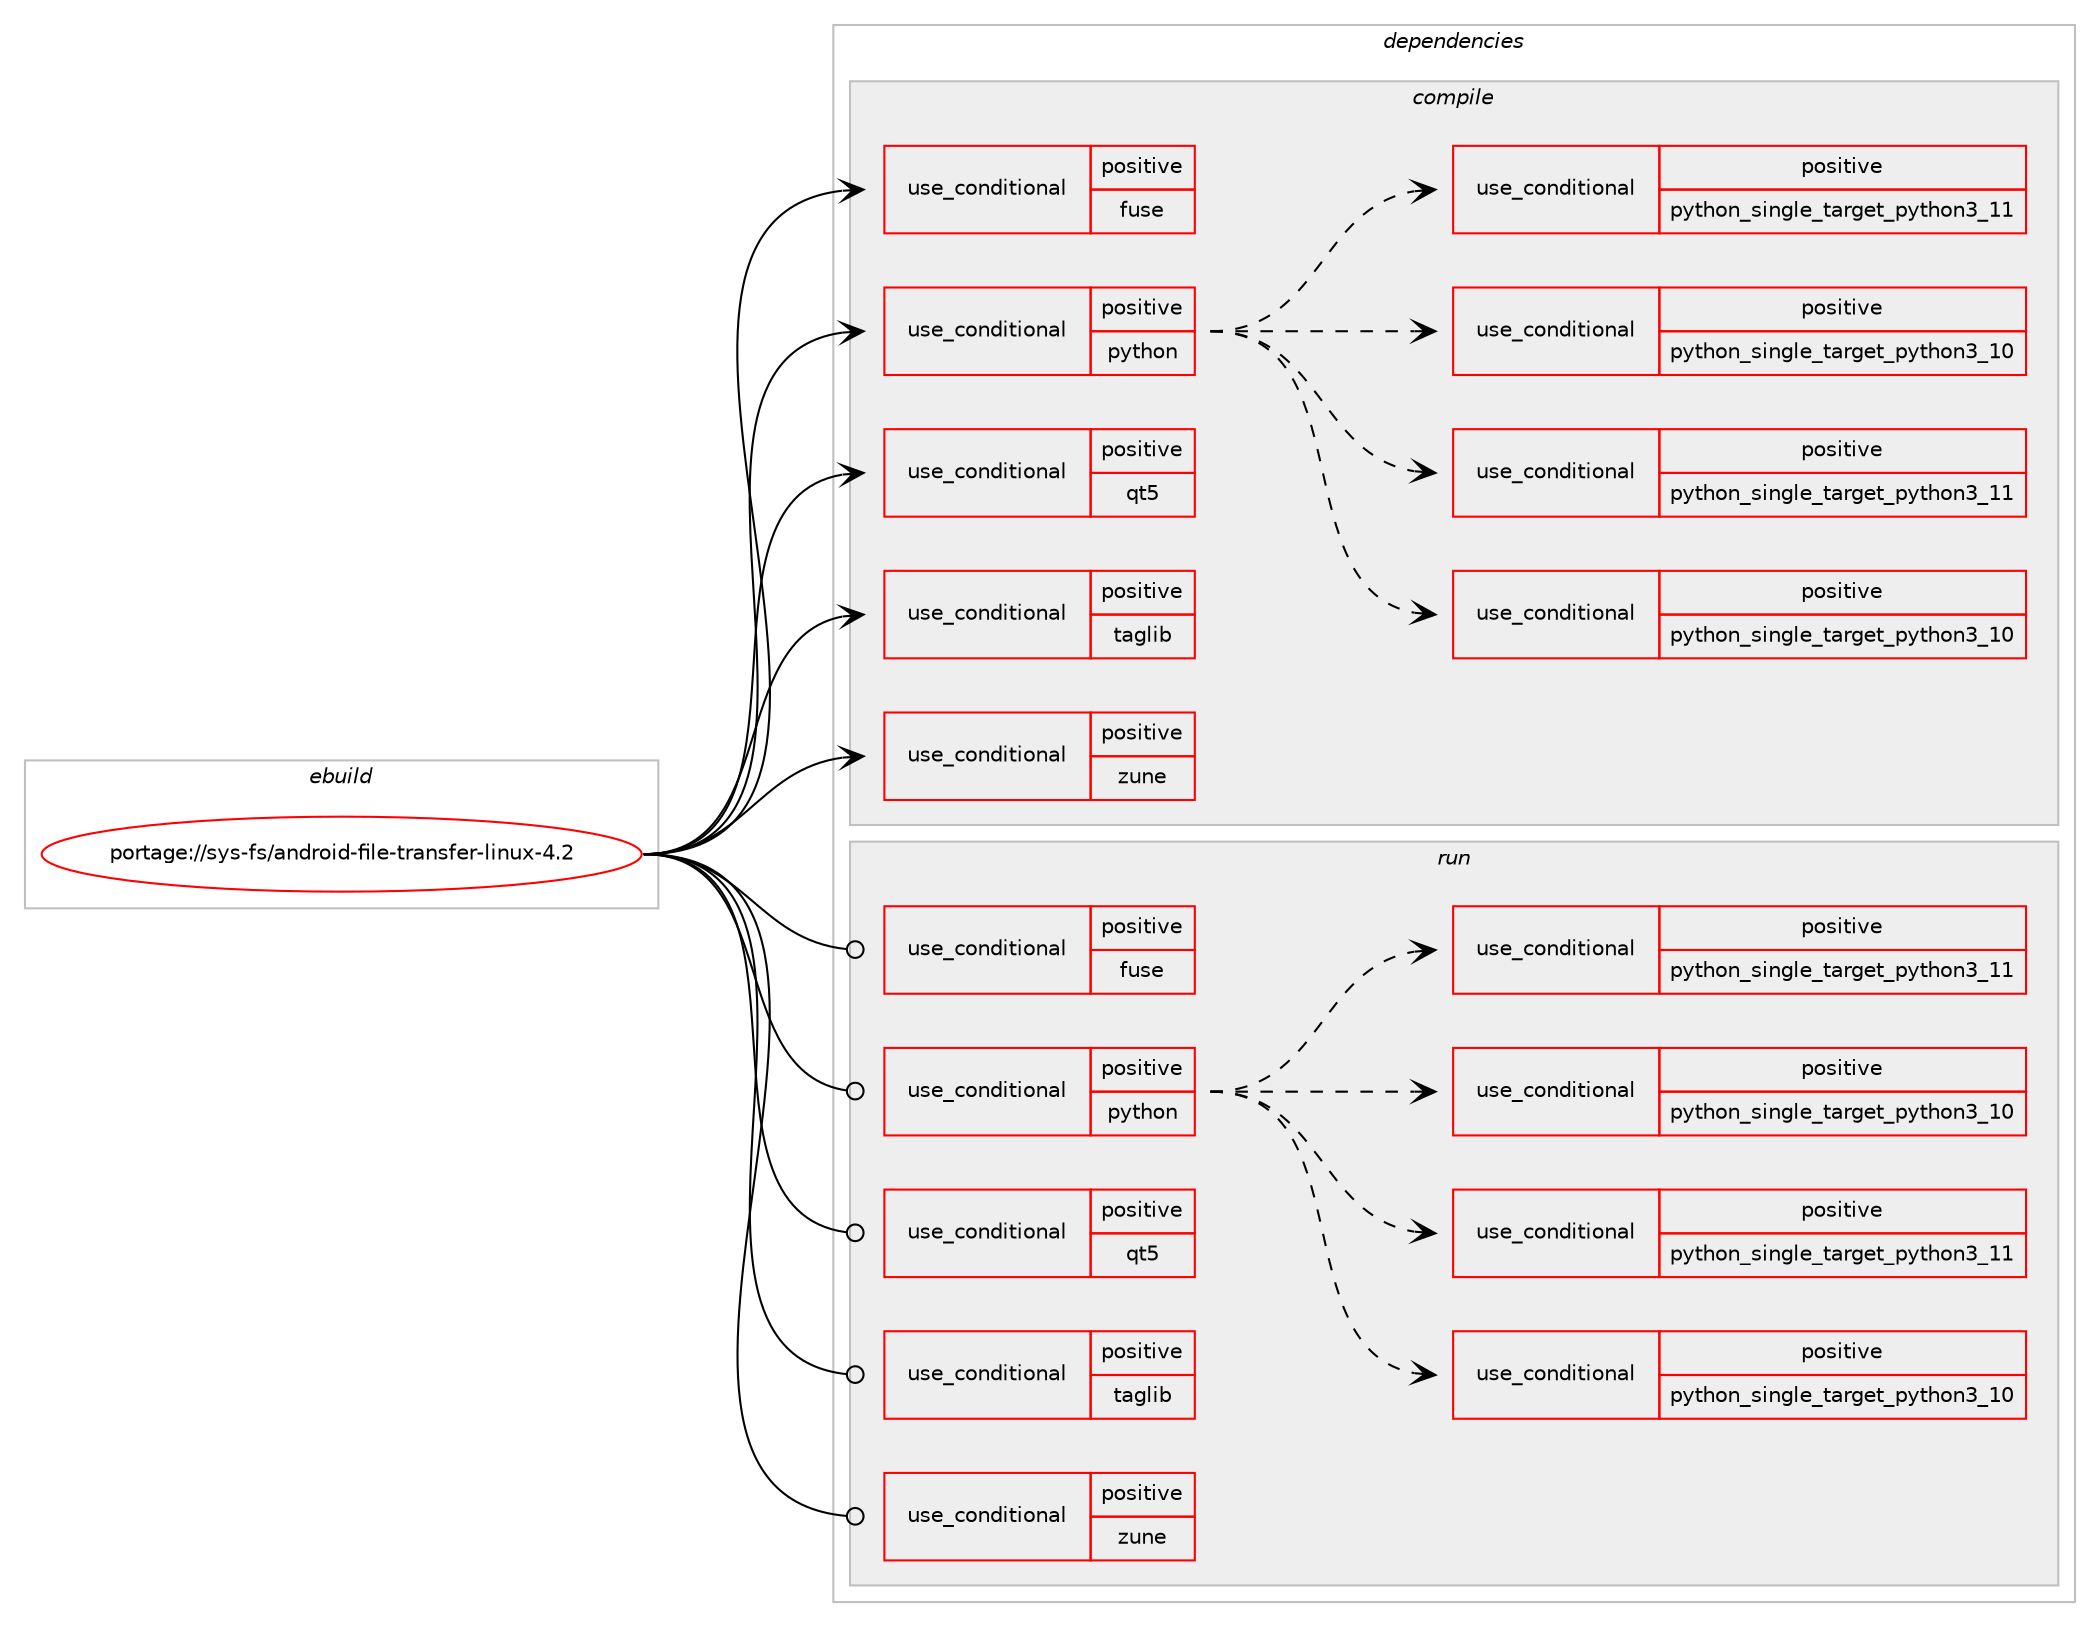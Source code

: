 digraph prolog {

# *************
# Graph options
# *************

newrank=true;
concentrate=true;
compound=true;
graph [rankdir=LR,fontname=Helvetica,fontsize=10,ranksep=1.5];#, ranksep=2.5, nodesep=0.2];
edge  [arrowhead=vee];
node  [fontname=Helvetica,fontsize=10];

# **********
# The ebuild
# **********

subgraph cluster_leftcol {
color=gray;
rank=same;
label=<<i>ebuild</i>>;
id [label="portage://sys-fs/android-file-transfer-linux-4.2", color=red, width=4, href="../sys-fs/android-file-transfer-linux-4.2.svg"];
}

# ****************
# The dependencies
# ****************

subgraph cluster_midcol {
color=gray;
label=<<i>dependencies</i>>;
subgraph cluster_compile {
fillcolor="#eeeeee";
style=filled;
label=<<i>compile</i>>;
subgraph cond113030 {
dependency218400 [label=<<TABLE BORDER="0" CELLBORDER="1" CELLSPACING="0" CELLPADDING="4"><TR><TD ROWSPAN="3" CELLPADDING="10">use_conditional</TD></TR><TR><TD>positive</TD></TR><TR><TD>fuse</TD></TR></TABLE>>, shape=none, color=red];
# *** BEGIN UNKNOWN DEPENDENCY TYPE (TODO) ***
# dependency218400 -> package_dependency(portage://sys-fs/android-file-transfer-linux-4.2,install,no,sys-fs,fuse,none,[,,],[slot(0)],[])
# *** END UNKNOWN DEPENDENCY TYPE (TODO) ***

}
id:e -> dependency218400:w [weight=20,style="solid",arrowhead="vee"];
subgraph cond113031 {
dependency218401 [label=<<TABLE BORDER="0" CELLBORDER="1" CELLSPACING="0" CELLPADDING="4"><TR><TD ROWSPAN="3" CELLPADDING="10">use_conditional</TD></TR><TR><TD>positive</TD></TR><TR><TD>python</TD></TR></TABLE>>, shape=none, color=red];
subgraph cond113032 {
dependency218402 [label=<<TABLE BORDER="0" CELLBORDER="1" CELLSPACING="0" CELLPADDING="4"><TR><TD ROWSPAN="3" CELLPADDING="10">use_conditional</TD></TR><TR><TD>positive</TD></TR><TR><TD>python_single_target_python3_10</TD></TR></TABLE>>, shape=none, color=red];
# *** BEGIN UNKNOWN DEPENDENCY TYPE (TODO) ***
# dependency218402 -> package_dependency(portage://sys-fs/android-file-transfer-linux-4.2,install,no,dev-lang,python,none,[,,],[slot(3.10)],[])
# *** END UNKNOWN DEPENDENCY TYPE (TODO) ***

}
dependency218401:e -> dependency218402:w [weight=20,style="dashed",arrowhead="vee"];
subgraph cond113033 {
dependency218403 [label=<<TABLE BORDER="0" CELLBORDER="1" CELLSPACING="0" CELLPADDING="4"><TR><TD ROWSPAN="3" CELLPADDING="10">use_conditional</TD></TR><TR><TD>positive</TD></TR><TR><TD>python_single_target_python3_11</TD></TR></TABLE>>, shape=none, color=red];
# *** BEGIN UNKNOWN DEPENDENCY TYPE (TODO) ***
# dependency218403 -> package_dependency(portage://sys-fs/android-file-transfer-linux-4.2,install,no,dev-lang,python,none,[,,],[slot(3.11)],[])
# *** END UNKNOWN DEPENDENCY TYPE (TODO) ***

}
dependency218401:e -> dependency218403:w [weight=20,style="dashed",arrowhead="vee"];
subgraph cond113034 {
dependency218404 [label=<<TABLE BORDER="0" CELLBORDER="1" CELLSPACING="0" CELLPADDING="4"><TR><TD ROWSPAN="3" CELLPADDING="10">use_conditional</TD></TR><TR><TD>positive</TD></TR><TR><TD>python_single_target_python3_10</TD></TR></TABLE>>, shape=none, color=red];
# *** BEGIN UNKNOWN DEPENDENCY TYPE (TODO) ***
# dependency218404 -> package_dependency(portage://sys-fs/android-file-transfer-linux-4.2,install,no,dev-python,pybind11,none,[,,],[],[use(enable(python_targets_python3_10),negative)])
# *** END UNKNOWN DEPENDENCY TYPE (TODO) ***

}
dependency218401:e -> dependency218404:w [weight=20,style="dashed",arrowhead="vee"];
subgraph cond113035 {
dependency218405 [label=<<TABLE BORDER="0" CELLBORDER="1" CELLSPACING="0" CELLPADDING="4"><TR><TD ROWSPAN="3" CELLPADDING="10">use_conditional</TD></TR><TR><TD>positive</TD></TR><TR><TD>python_single_target_python3_11</TD></TR></TABLE>>, shape=none, color=red];
# *** BEGIN UNKNOWN DEPENDENCY TYPE (TODO) ***
# dependency218405 -> package_dependency(portage://sys-fs/android-file-transfer-linux-4.2,install,no,dev-python,pybind11,none,[,,],[],[use(enable(python_targets_python3_11),negative)])
# *** END UNKNOWN DEPENDENCY TYPE (TODO) ***

}
dependency218401:e -> dependency218405:w [weight=20,style="dashed",arrowhead="vee"];
}
id:e -> dependency218401:w [weight=20,style="solid",arrowhead="vee"];
subgraph cond113036 {
dependency218406 [label=<<TABLE BORDER="0" CELLBORDER="1" CELLSPACING="0" CELLPADDING="4"><TR><TD ROWSPAN="3" CELLPADDING="10">use_conditional</TD></TR><TR><TD>positive</TD></TR><TR><TD>qt5</TD></TR></TABLE>>, shape=none, color=red];
# *** BEGIN UNKNOWN DEPENDENCY TYPE (TODO) ***
# dependency218406 -> package_dependency(portage://sys-fs/android-file-transfer-linux-4.2,install,no,dev-qt,qtcore,none,[,,],[slot(5)],[])
# *** END UNKNOWN DEPENDENCY TYPE (TODO) ***

# *** BEGIN UNKNOWN DEPENDENCY TYPE (TODO) ***
# dependency218406 -> package_dependency(portage://sys-fs/android-file-transfer-linux-4.2,install,no,dev-qt,qtgui,none,[,,],[slot(5)],[])
# *** END UNKNOWN DEPENDENCY TYPE (TODO) ***

# *** BEGIN UNKNOWN DEPENDENCY TYPE (TODO) ***
# dependency218406 -> package_dependency(portage://sys-fs/android-file-transfer-linux-4.2,install,no,dev-qt,qtnetwork,none,[,,],[slot(5)],[])
# *** END UNKNOWN DEPENDENCY TYPE (TODO) ***

# *** BEGIN UNKNOWN DEPENDENCY TYPE (TODO) ***
# dependency218406 -> package_dependency(portage://sys-fs/android-file-transfer-linux-4.2,install,no,dev-qt,qtwidgets,none,[,,],[slot(5)],[])
# *** END UNKNOWN DEPENDENCY TYPE (TODO) ***

}
id:e -> dependency218406:w [weight=20,style="solid",arrowhead="vee"];
subgraph cond113037 {
dependency218407 [label=<<TABLE BORDER="0" CELLBORDER="1" CELLSPACING="0" CELLPADDING="4"><TR><TD ROWSPAN="3" CELLPADDING="10">use_conditional</TD></TR><TR><TD>positive</TD></TR><TR><TD>taglib</TD></TR></TABLE>>, shape=none, color=red];
# *** BEGIN UNKNOWN DEPENDENCY TYPE (TODO) ***
# dependency218407 -> package_dependency(portage://sys-fs/android-file-transfer-linux-4.2,install,no,media-libs,taglib,none,[,,],[],[])
# *** END UNKNOWN DEPENDENCY TYPE (TODO) ***

}
id:e -> dependency218407:w [weight=20,style="solid",arrowhead="vee"];
subgraph cond113038 {
dependency218408 [label=<<TABLE BORDER="0" CELLBORDER="1" CELLSPACING="0" CELLPADDING="4"><TR><TD ROWSPAN="3" CELLPADDING="10">use_conditional</TD></TR><TR><TD>positive</TD></TR><TR><TD>zune</TD></TR></TABLE>>, shape=none, color=red];
# *** BEGIN UNKNOWN DEPENDENCY TYPE (TODO) ***
# dependency218408 -> package_dependency(portage://sys-fs/android-file-transfer-linux-4.2,install,no,dev-libs,openssl,none,[,,],[slot(0),equal],[])
# *** END UNKNOWN DEPENDENCY TYPE (TODO) ***

}
id:e -> dependency218408:w [weight=20,style="solid",arrowhead="vee"];
# *** BEGIN UNKNOWN DEPENDENCY TYPE (TODO) ***
# id -> package_dependency(portage://sys-fs/android-file-transfer-linux-4.2,install,no,sys-apps,file,none,[,,],[],[])
# *** END UNKNOWN DEPENDENCY TYPE (TODO) ***

# *** BEGIN UNKNOWN DEPENDENCY TYPE (TODO) ***
# id -> package_dependency(portage://sys-fs/android-file-transfer-linux-4.2,install,no,sys-libs,readline,none,[,,],[slot(0),equal],[])
# *** END UNKNOWN DEPENDENCY TYPE (TODO) ***

}
subgraph cluster_compileandrun {
fillcolor="#eeeeee";
style=filled;
label=<<i>compile and run</i>>;
}
subgraph cluster_run {
fillcolor="#eeeeee";
style=filled;
label=<<i>run</i>>;
subgraph cond113039 {
dependency218409 [label=<<TABLE BORDER="0" CELLBORDER="1" CELLSPACING="0" CELLPADDING="4"><TR><TD ROWSPAN="3" CELLPADDING="10">use_conditional</TD></TR><TR><TD>positive</TD></TR><TR><TD>fuse</TD></TR></TABLE>>, shape=none, color=red];
# *** BEGIN UNKNOWN DEPENDENCY TYPE (TODO) ***
# dependency218409 -> package_dependency(portage://sys-fs/android-file-transfer-linux-4.2,run,no,sys-fs,fuse,none,[,,],[slot(0)],[])
# *** END UNKNOWN DEPENDENCY TYPE (TODO) ***

}
id:e -> dependency218409:w [weight=20,style="solid",arrowhead="odot"];
subgraph cond113040 {
dependency218410 [label=<<TABLE BORDER="0" CELLBORDER="1" CELLSPACING="0" CELLPADDING="4"><TR><TD ROWSPAN="3" CELLPADDING="10">use_conditional</TD></TR><TR><TD>positive</TD></TR><TR><TD>python</TD></TR></TABLE>>, shape=none, color=red];
subgraph cond113041 {
dependency218411 [label=<<TABLE BORDER="0" CELLBORDER="1" CELLSPACING="0" CELLPADDING="4"><TR><TD ROWSPAN="3" CELLPADDING="10">use_conditional</TD></TR><TR><TD>positive</TD></TR><TR><TD>python_single_target_python3_10</TD></TR></TABLE>>, shape=none, color=red];
# *** BEGIN UNKNOWN DEPENDENCY TYPE (TODO) ***
# dependency218411 -> package_dependency(portage://sys-fs/android-file-transfer-linux-4.2,run,no,dev-lang,python,none,[,,],[slot(3.10)],[])
# *** END UNKNOWN DEPENDENCY TYPE (TODO) ***

}
dependency218410:e -> dependency218411:w [weight=20,style="dashed",arrowhead="vee"];
subgraph cond113042 {
dependency218412 [label=<<TABLE BORDER="0" CELLBORDER="1" CELLSPACING="0" CELLPADDING="4"><TR><TD ROWSPAN="3" CELLPADDING="10">use_conditional</TD></TR><TR><TD>positive</TD></TR><TR><TD>python_single_target_python3_11</TD></TR></TABLE>>, shape=none, color=red];
# *** BEGIN UNKNOWN DEPENDENCY TYPE (TODO) ***
# dependency218412 -> package_dependency(portage://sys-fs/android-file-transfer-linux-4.2,run,no,dev-lang,python,none,[,,],[slot(3.11)],[])
# *** END UNKNOWN DEPENDENCY TYPE (TODO) ***

}
dependency218410:e -> dependency218412:w [weight=20,style="dashed",arrowhead="vee"];
subgraph cond113043 {
dependency218413 [label=<<TABLE BORDER="0" CELLBORDER="1" CELLSPACING="0" CELLPADDING="4"><TR><TD ROWSPAN="3" CELLPADDING="10">use_conditional</TD></TR><TR><TD>positive</TD></TR><TR><TD>python_single_target_python3_10</TD></TR></TABLE>>, shape=none, color=red];
# *** BEGIN UNKNOWN DEPENDENCY TYPE (TODO) ***
# dependency218413 -> package_dependency(portage://sys-fs/android-file-transfer-linux-4.2,run,no,dev-python,pybind11,none,[,,],[],[use(enable(python_targets_python3_10),negative)])
# *** END UNKNOWN DEPENDENCY TYPE (TODO) ***

}
dependency218410:e -> dependency218413:w [weight=20,style="dashed",arrowhead="vee"];
subgraph cond113044 {
dependency218414 [label=<<TABLE BORDER="0" CELLBORDER="1" CELLSPACING="0" CELLPADDING="4"><TR><TD ROWSPAN="3" CELLPADDING="10">use_conditional</TD></TR><TR><TD>positive</TD></TR><TR><TD>python_single_target_python3_11</TD></TR></TABLE>>, shape=none, color=red];
# *** BEGIN UNKNOWN DEPENDENCY TYPE (TODO) ***
# dependency218414 -> package_dependency(portage://sys-fs/android-file-transfer-linux-4.2,run,no,dev-python,pybind11,none,[,,],[],[use(enable(python_targets_python3_11),negative)])
# *** END UNKNOWN DEPENDENCY TYPE (TODO) ***

}
dependency218410:e -> dependency218414:w [weight=20,style="dashed",arrowhead="vee"];
}
id:e -> dependency218410:w [weight=20,style="solid",arrowhead="odot"];
subgraph cond113045 {
dependency218415 [label=<<TABLE BORDER="0" CELLBORDER="1" CELLSPACING="0" CELLPADDING="4"><TR><TD ROWSPAN="3" CELLPADDING="10">use_conditional</TD></TR><TR><TD>positive</TD></TR><TR><TD>qt5</TD></TR></TABLE>>, shape=none, color=red];
# *** BEGIN UNKNOWN DEPENDENCY TYPE (TODO) ***
# dependency218415 -> package_dependency(portage://sys-fs/android-file-transfer-linux-4.2,run,no,dev-qt,qtcore,none,[,,],[slot(5)],[])
# *** END UNKNOWN DEPENDENCY TYPE (TODO) ***

# *** BEGIN UNKNOWN DEPENDENCY TYPE (TODO) ***
# dependency218415 -> package_dependency(portage://sys-fs/android-file-transfer-linux-4.2,run,no,dev-qt,qtgui,none,[,,],[slot(5)],[])
# *** END UNKNOWN DEPENDENCY TYPE (TODO) ***

# *** BEGIN UNKNOWN DEPENDENCY TYPE (TODO) ***
# dependency218415 -> package_dependency(portage://sys-fs/android-file-transfer-linux-4.2,run,no,dev-qt,qtnetwork,none,[,,],[slot(5)],[])
# *** END UNKNOWN DEPENDENCY TYPE (TODO) ***

# *** BEGIN UNKNOWN DEPENDENCY TYPE (TODO) ***
# dependency218415 -> package_dependency(portage://sys-fs/android-file-transfer-linux-4.2,run,no,dev-qt,qtwidgets,none,[,,],[slot(5)],[])
# *** END UNKNOWN DEPENDENCY TYPE (TODO) ***

}
id:e -> dependency218415:w [weight=20,style="solid",arrowhead="odot"];
subgraph cond113046 {
dependency218416 [label=<<TABLE BORDER="0" CELLBORDER="1" CELLSPACING="0" CELLPADDING="4"><TR><TD ROWSPAN="3" CELLPADDING="10">use_conditional</TD></TR><TR><TD>positive</TD></TR><TR><TD>taglib</TD></TR></TABLE>>, shape=none, color=red];
# *** BEGIN UNKNOWN DEPENDENCY TYPE (TODO) ***
# dependency218416 -> package_dependency(portage://sys-fs/android-file-transfer-linux-4.2,run,no,media-libs,taglib,none,[,,],[],[])
# *** END UNKNOWN DEPENDENCY TYPE (TODO) ***

}
id:e -> dependency218416:w [weight=20,style="solid",arrowhead="odot"];
subgraph cond113047 {
dependency218417 [label=<<TABLE BORDER="0" CELLBORDER="1" CELLSPACING="0" CELLPADDING="4"><TR><TD ROWSPAN="3" CELLPADDING="10">use_conditional</TD></TR><TR><TD>positive</TD></TR><TR><TD>zune</TD></TR></TABLE>>, shape=none, color=red];
# *** BEGIN UNKNOWN DEPENDENCY TYPE (TODO) ***
# dependency218417 -> package_dependency(portage://sys-fs/android-file-transfer-linux-4.2,run,no,dev-libs,openssl,none,[,,],[slot(0),equal],[])
# *** END UNKNOWN DEPENDENCY TYPE (TODO) ***

}
id:e -> dependency218417:w [weight=20,style="solid",arrowhead="odot"];
# *** BEGIN UNKNOWN DEPENDENCY TYPE (TODO) ***
# id -> package_dependency(portage://sys-fs/android-file-transfer-linux-4.2,run,no,sys-apps,file,none,[,,],[],[])
# *** END UNKNOWN DEPENDENCY TYPE (TODO) ***

# *** BEGIN UNKNOWN DEPENDENCY TYPE (TODO) ***
# id -> package_dependency(portage://sys-fs/android-file-transfer-linux-4.2,run,no,sys-libs,readline,none,[,,],[slot(0),equal],[])
# *** END UNKNOWN DEPENDENCY TYPE (TODO) ***

}
}

# **************
# The candidates
# **************

subgraph cluster_choices {
rank=same;
color=gray;
label=<<i>candidates</i>>;

}

}

